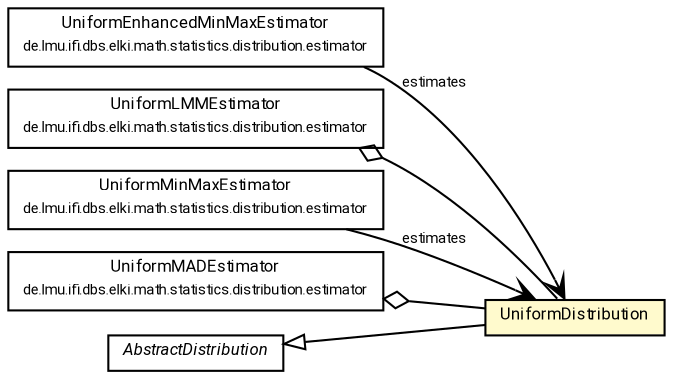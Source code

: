 #!/usr/local/bin/dot
#
# Class diagram 
# Generated by UMLGraph version R5_7_2-60-g0e99a6 (http://www.spinellis.gr/umlgraph/)
#

digraph G {
	graph [fontnames="svg"]
	edge [fontname="Roboto",fontsize=7,labelfontname="Roboto",labelfontsize=7,color="black"];
	node [fontname="Roboto",fontcolor="black",fontsize=8,shape=plaintext,margin=0,width=0,height=0];
	nodesep=0.15;
	ranksep=0.25;
	rankdir=LR;
	// de.lmu.ifi.dbs.elki.math.statistics.distribution.estimator.UniformEnhancedMinMaxEstimator
	c10504072 [label=<<table title="de.lmu.ifi.dbs.elki.math.statistics.distribution.estimator.UniformEnhancedMinMaxEstimator" border="0" cellborder="1" cellspacing="0" cellpadding="2" href="estimator/UniformEnhancedMinMaxEstimator.html" target="_parent">
		<tr><td><table border="0" cellspacing="0" cellpadding="1">
		<tr><td align="center" balign="center"> <font face="Roboto">UniformEnhancedMinMaxEstimator</font> </td></tr>
		<tr><td align="center" balign="center"> <font face="Roboto" point-size="7.0">de.lmu.ifi.dbs.elki.math.statistics.distribution.estimator</font> </td></tr>
		</table></td></tr>
		</table>>, URL="estimator/UniformEnhancedMinMaxEstimator.html"];
	// de.lmu.ifi.dbs.elki.math.statistics.distribution.estimator.UniformLMMEstimator
	c10504095 [label=<<table title="de.lmu.ifi.dbs.elki.math.statistics.distribution.estimator.UniformLMMEstimator" border="0" cellborder="1" cellspacing="0" cellpadding="2" href="estimator/UniformLMMEstimator.html" target="_parent">
		<tr><td><table border="0" cellspacing="0" cellpadding="1">
		<tr><td align="center" balign="center"> <font face="Roboto">UniformLMMEstimator</font> </td></tr>
		<tr><td align="center" balign="center"> <font face="Roboto" point-size="7.0">de.lmu.ifi.dbs.elki.math.statistics.distribution.estimator</font> </td></tr>
		</table></td></tr>
		</table>>, URL="estimator/UniformLMMEstimator.html"];
	// de.lmu.ifi.dbs.elki.math.statistics.distribution.estimator.UniformMinMaxEstimator
	c10504099 [label=<<table title="de.lmu.ifi.dbs.elki.math.statistics.distribution.estimator.UniformMinMaxEstimator" border="0" cellborder="1" cellspacing="0" cellpadding="2" href="estimator/UniformMinMaxEstimator.html" target="_parent">
		<tr><td><table border="0" cellspacing="0" cellpadding="1">
		<tr><td align="center" balign="center"> <font face="Roboto">UniformMinMaxEstimator</font> </td></tr>
		<tr><td align="center" balign="center"> <font face="Roboto" point-size="7.0">de.lmu.ifi.dbs.elki.math.statistics.distribution.estimator</font> </td></tr>
		</table></td></tr>
		</table>>, URL="estimator/UniformMinMaxEstimator.html"];
	// de.lmu.ifi.dbs.elki.math.statistics.distribution.estimator.UniformMADEstimator
	c10504153 [label=<<table title="de.lmu.ifi.dbs.elki.math.statistics.distribution.estimator.UniformMADEstimator" border="0" cellborder="1" cellspacing="0" cellpadding="2" href="estimator/UniformMADEstimator.html" target="_parent">
		<tr><td><table border="0" cellspacing="0" cellpadding="1">
		<tr><td align="center" balign="center"> <font face="Roboto">UniformMADEstimator</font> </td></tr>
		<tr><td align="center" balign="center"> <font face="Roboto" point-size="7.0">de.lmu.ifi.dbs.elki.math.statistics.distribution.estimator</font> </td></tr>
		</table></td></tr>
		</table>>, URL="estimator/UniformMADEstimator.html"];
	// de.lmu.ifi.dbs.elki.math.statistics.distribution.UniformDistribution
	c10504177 [label=<<table title="de.lmu.ifi.dbs.elki.math.statistics.distribution.UniformDistribution" border="0" cellborder="1" cellspacing="0" cellpadding="2" bgcolor="lemonChiffon" href="UniformDistribution.html" target="_parent">
		<tr><td><table border="0" cellspacing="0" cellpadding="1">
		<tr><td align="center" balign="center"> <font face="Roboto">UniformDistribution</font> </td></tr>
		</table></td></tr>
		</table>>, URL="UniformDistribution.html"];
	// de.lmu.ifi.dbs.elki.math.statistics.distribution.AbstractDistribution
	c10504199 [label=<<table title="de.lmu.ifi.dbs.elki.math.statistics.distribution.AbstractDistribution" border="0" cellborder="1" cellspacing="0" cellpadding="2" href="AbstractDistribution.html" target="_parent">
		<tr><td><table border="0" cellspacing="0" cellpadding="1">
		<tr><td align="center" balign="center"> <font face="Roboto"><i>AbstractDistribution</i></font> </td></tr>
		</table></td></tr>
		</table>>, URL="AbstractDistribution.html"];
	// de.lmu.ifi.dbs.elki.math.statistics.distribution.estimator.UniformEnhancedMinMaxEstimator navassoc de.lmu.ifi.dbs.elki.math.statistics.distribution.UniformDistribution
	c10504072 -> c10504177 [arrowhead=open,weight=1,label="estimates"];
	// de.lmu.ifi.dbs.elki.math.statistics.distribution.estimator.UniformLMMEstimator has de.lmu.ifi.dbs.elki.math.statistics.distribution.UniformDistribution
	c10504095 -> c10504177 [arrowhead=none,arrowtail=ediamond,dir=back,weight=4];
	// de.lmu.ifi.dbs.elki.math.statistics.distribution.estimator.UniformMinMaxEstimator navassoc de.lmu.ifi.dbs.elki.math.statistics.distribution.UniformDistribution
	c10504099 -> c10504177 [arrowhead=open,weight=1,label="estimates"];
	// de.lmu.ifi.dbs.elki.math.statistics.distribution.estimator.UniformMADEstimator has de.lmu.ifi.dbs.elki.math.statistics.distribution.UniformDistribution
	c10504153 -> c10504177 [arrowhead=none,arrowtail=ediamond,dir=back,weight=4];
	// de.lmu.ifi.dbs.elki.math.statistics.distribution.UniformDistribution extends de.lmu.ifi.dbs.elki.math.statistics.distribution.AbstractDistribution
	c10504199 -> c10504177 [arrowtail=empty,dir=back,weight=10];
}

